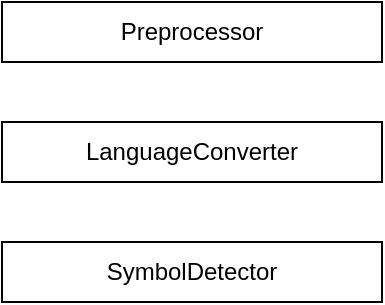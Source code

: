 <mxfile version="17.2.1" type="github">
  <diagram id="PB9f_y1UPzDf5dUsfriG" name="Page-1">
    <mxGraphModel dx="1038" dy="571" grid="1" gridSize="10" guides="1" tooltips="1" connect="1" arrows="1" fold="1" page="1" pageScale="1" pageWidth="827" pageHeight="1169" math="0" shadow="0">
      <root>
        <mxCell id="0" />
        <mxCell id="1" parent="0" />
        <mxCell id="dy8wC0OUVGFygrcAVv7o-1" value="Preprocessor" style="rounded=0;whiteSpace=wrap;html=1;" vertex="1" parent="1">
          <mxGeometry x="200" y="110" width="190" height="30" as="geometry" />
        </mxCell>
        <mxCell id="dy8wC0OUVGFygrcAVv7o-2" value="LanguageConverter" style="rounded=0;whiteSpace=wrap;html=1;" vertex="1" parent="1">
          <mxGeometry x="200" y="170" width="190" height="30" as="geometry" />
        </mxCell>
        <mxCell id="dy8wC0OUVGFygrcAVv7o-3" value="SymbolDetector" style="rounded=0;whiteSpace=wrap;html=1;" vertex="1" parent="1">
          <mxGeometry x="200" y="230" width="190" height="30" as="geometry" />
        </mxCell>
      </root>
    </mxGraphModel>
  </diagram>
</mxfile>
